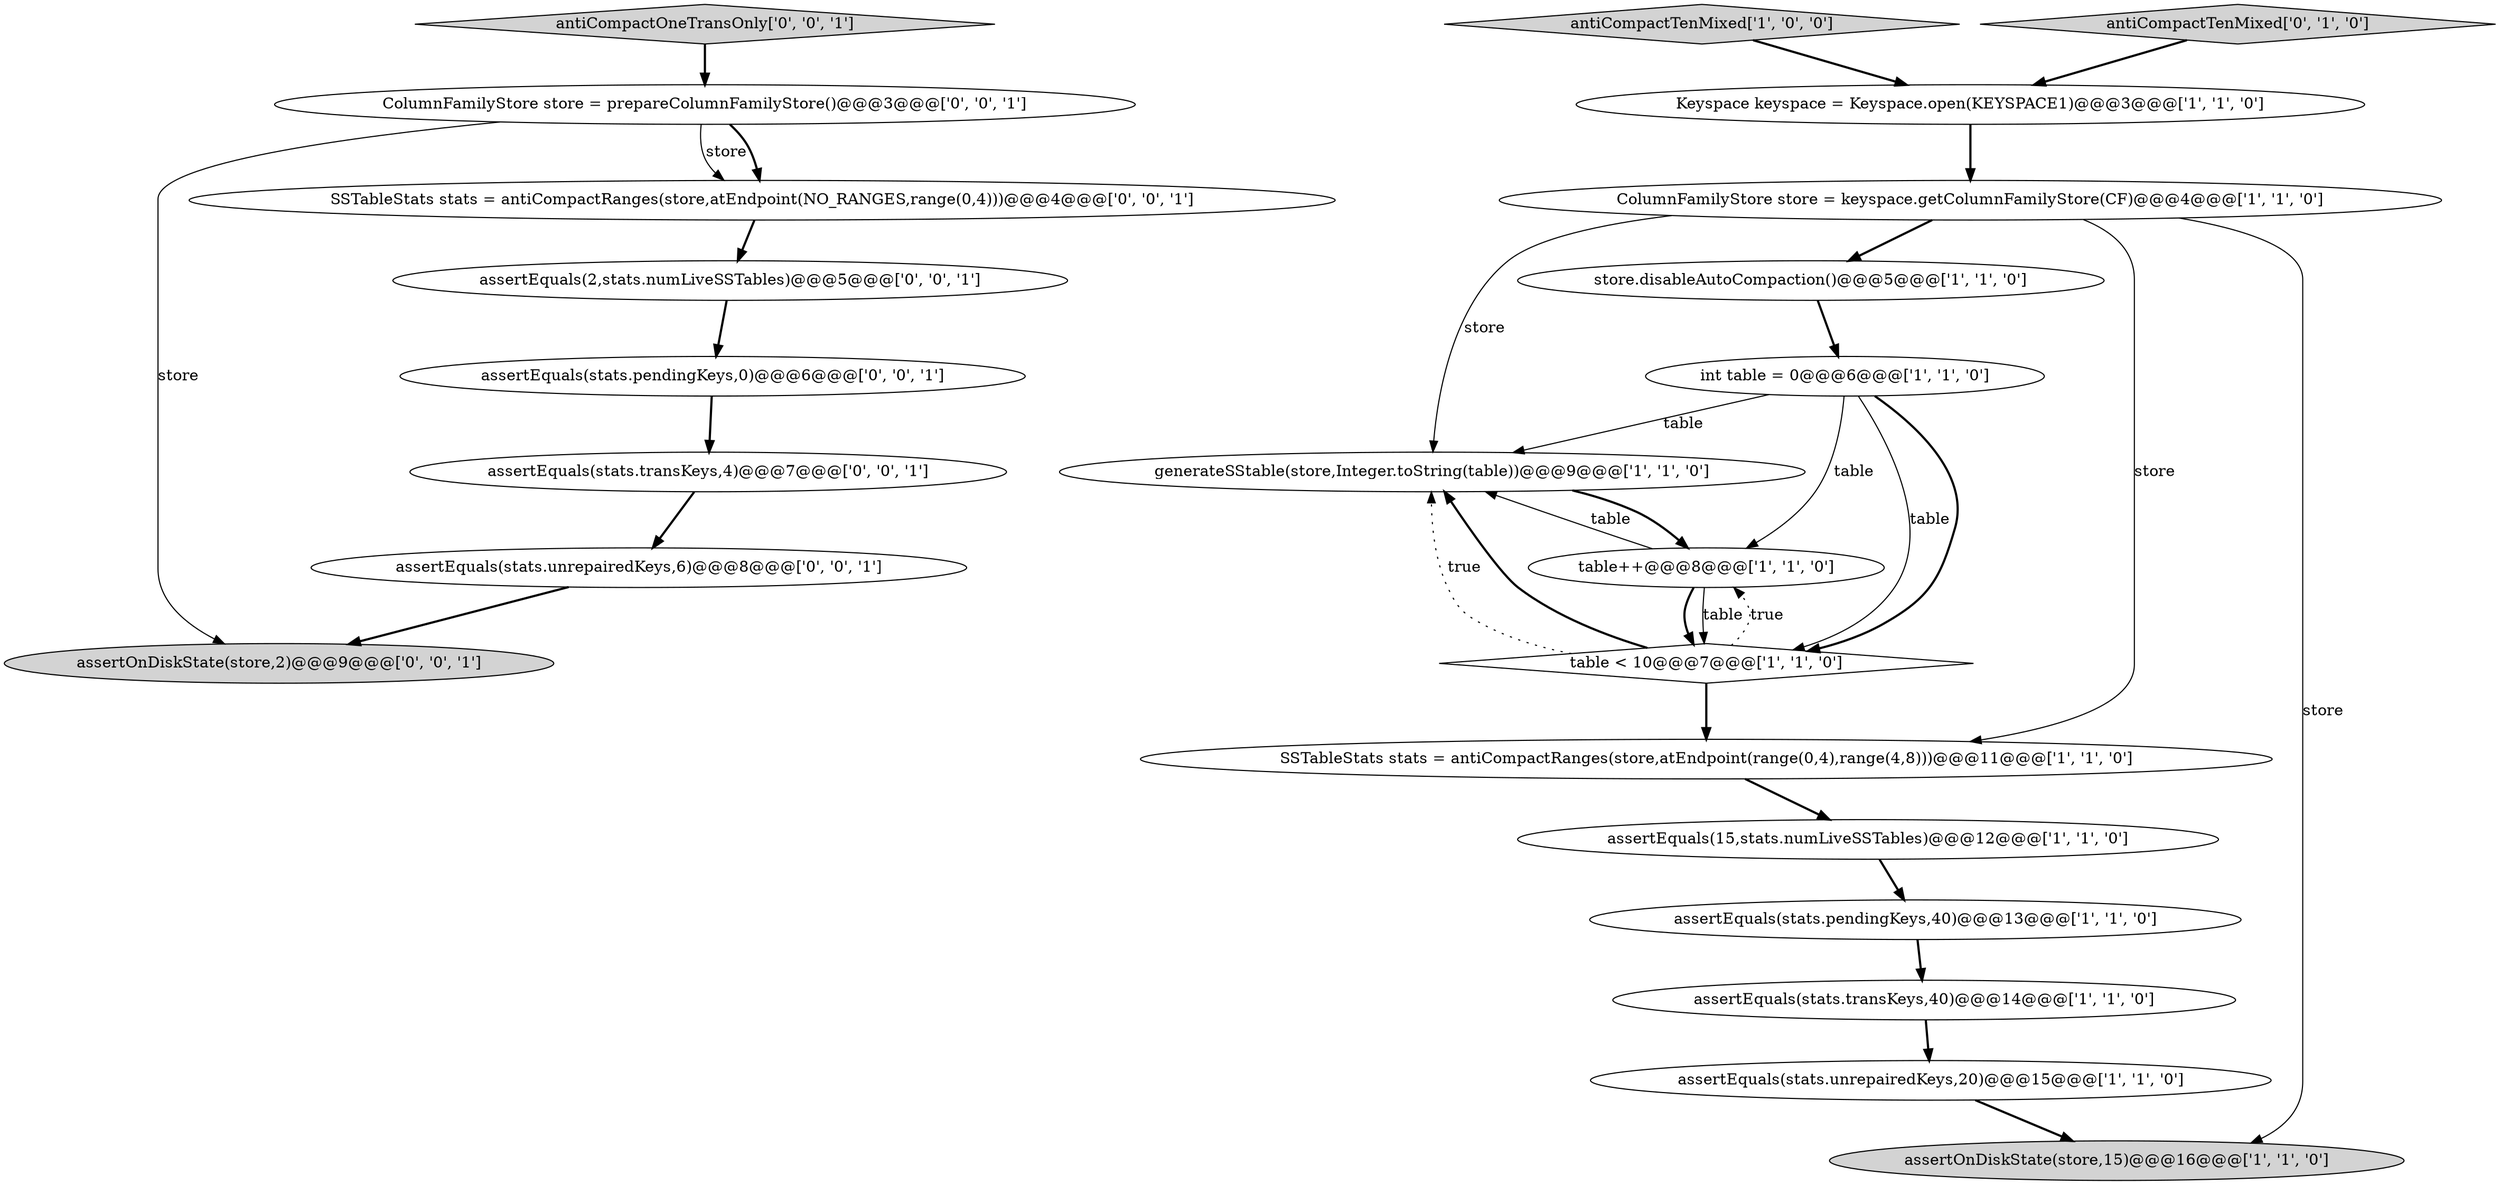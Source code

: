 digraph {
16 [style = filled, label = "ColumnFamilyStore store = prepareColumnFamilyStore()@@@3@@@['0', '0', '1']", fillcolor = white, shape = ellipse image = "AAA0AAABBB3BBB"];
19 [style = filled, label = "assertOnDiskState(store,2)@@@9@@@['0', '0', '1']", fillcolor = lightgray, shape = ellipse image = "AAA0AAABBB3BBB"];
4 [style = filled, label = "antiCompactTenMixed['1', '0', '0']", fillcolor = lightgray, shape = diamond image = "AAA0AAABBB1BBB"];
10 [style = filled, label = "assertEquals(stats.unrepairedKeys,20)@@@15@@@['1', '1', '0']", fillcolor = white, shape = ellipse image = "AAA0AAABBB1BBB"];
11 [style = filled, label = "assertEquals(stats.pendingKeys,40)@@@13@@@['1', '1', '0']", fillcolor = white, shape = ellipse image = "AAA0AAABBB1BBB"];
2 [style = filled, label = "assertEquals(stats.transKeys,40)@@@14@@@['1', '1', '0']", fillcolor = white, shape = ellipse image = "AAA0AAABBB1BBB"];
0 [style = filled, label = "table++@@@8@@@['1', '1', '0']", fillcolor = white, shape = ellipse image = "AAA0AAABBB1BBB"];
1 [style = filled, label = "assertOnDiskState(store,15)@@@16@@@['1', '1', '0']", fillcolor = lightgray, shape = ellipse image = "AAA0AAABBB1BBB"];
8 [style = filled, label = "ColumnFamilyStore store = keyspace.getColumnFamilyStore(CF)@@@4@@@['1', '1', '0']", fillcolor = white, shape = ellipse image = "AAA0AAABBB1BBB"];
21 [style = filled, label = "assertEquals(2,stats.numLiveSSTables)@@@5@@@['0', '0', '1']", fillcolor = white, shape = ellipse image = "AAA0AAABBB3BBB"];
7 [style = filled, label = "SSTableStats stats = antiCompactRanges(store,atEndpoint(range(0,4),range(4,8)))@@@11@@@['1', '1', '0']", fillcolor = white, shape = ellipse image = "AAA0AAABBB1BBB"];
14 [style = filled, label = "antiCompactTenMixed['0', '1', '0']", fillcolor = lightgray, shape = diamond image = "AAA0AAABBB2BBB"];
12 [style = filled, label = "assertEquals(15,stats.numLiveSSTables)@@@12@@@['1', '1', '0']", fillcolor = white, shape = ellipse image = "AAA0AAABBB1BBB"];
6 [style = filled, label = "generateSStable(store,Integer.toString(table))@@@9@@@['1', '1', '0']", fillcolor = white, shape = ellipse image = "AAA0AAABBB1BBB"];
20 [style = filled, label = "SSTableStats stats = antiCompactRanges(store,atEndpoint(NO_RANGES,range(0,4)))@@@4@@@['0', '0', '1']", fillcolor = white, shape = ellipse image = "AAA0AAABBB3BBB"];
5 [style = filled, label = "store.disableAutoCompaction()@@@5@@@['1', '1', '0']", fillcolor = white, shape = ellipse image = "AAA0AAABBB1BBB"];
15 [style = filled, label = "assertEquals(stats.transKeys,4)@@@7@@@['0', '0', '1']", fillcolor = white, shape = ellipse image = "AAA0AAABBB3BBB"];
22 [style = filled, label = "assertEquals(stats.unrepairedKeys,6)@@@8@@@['0', '0', '1']", fillcolor = white, shape = ellipse image = "AAA0AAABBB3BBB"];
13 [style = filled, label = "int table = 0@@@6@@@['1', '1', '0']", fillcolor = white, shape = ellipse image = "AAA0AAABBB1BBB"];
9 [style = filled, label = "table < 10@@@7@@@['1', '1', '0']", fillcolor = white, shape = diamond image = "AAA0AAABBB1BBB"];
3 [style = filled, label = "Keyspace keyspace = Keyspace.open(KEYSPACE1)@@@3@@@['1', '1', '0']", fillcolor = white, shape = ellipse image = "AAA0AAABBB1BBB"];
17 [style = filled, label = "assertEquals(stats.pendingKeys,0)@@@6@@@['0', '0', '1']", fillcolor = white, shape = ellipse image = "AAA0AAABBB3BBB"];
18 [style = filled, label = "antiCompactOneTransOnly['0', '0', '1']", fillcolor = lightgray, shape = diamond image = "AAA0AAABBB3BBB"];
8->1 [style = solid, label="store"];
22->19 [style = bold, label=""];
14->3 [style = bold, label=""];
8->5 [style = bold, label=""];
13->9 [style = solid, label="table"];
13->0 [style = solid, label="table"];
9->0 [style = dotted, label="true"];
16->20 [style = solid, label="store"];
6->0 [style = bold, label=""];
21->17 [style = bold, label=""];
0->9 [style = bold, label=""];
2->10 [style = bold, label=""];
15->22 [style = bold, label=""];
8->6 [style = solid, label="store"];
11->2 [style = bold, label=""];
9->6 [style = dotted, label="true"];
5->13 [style = bold, label=""];
0->6 [style = solid, label="table"];
9->6 [style = bold, label=""];
13->6 [style = solid, label="table"];
10->1 [style = bold, label=""];
20->21 [style = bold, label=""];
0->9 [style = solid, label="table"];
7->12 [style = bold, label=""];
17->15 [style = bold, label=""];
3->8 [style = bold, label=""];
18->16 [style = bold, label=""];
16->20 [style = bold, label=""];
12->11 [style = bold, label=""];
13->9 [style = bold, label=""];
16->19 [style = solid, label="store"];
4->3 [style = bold, label=""];
8->7 [style = solid, label="store"];
9->7 [style = bold, label=""];
}
